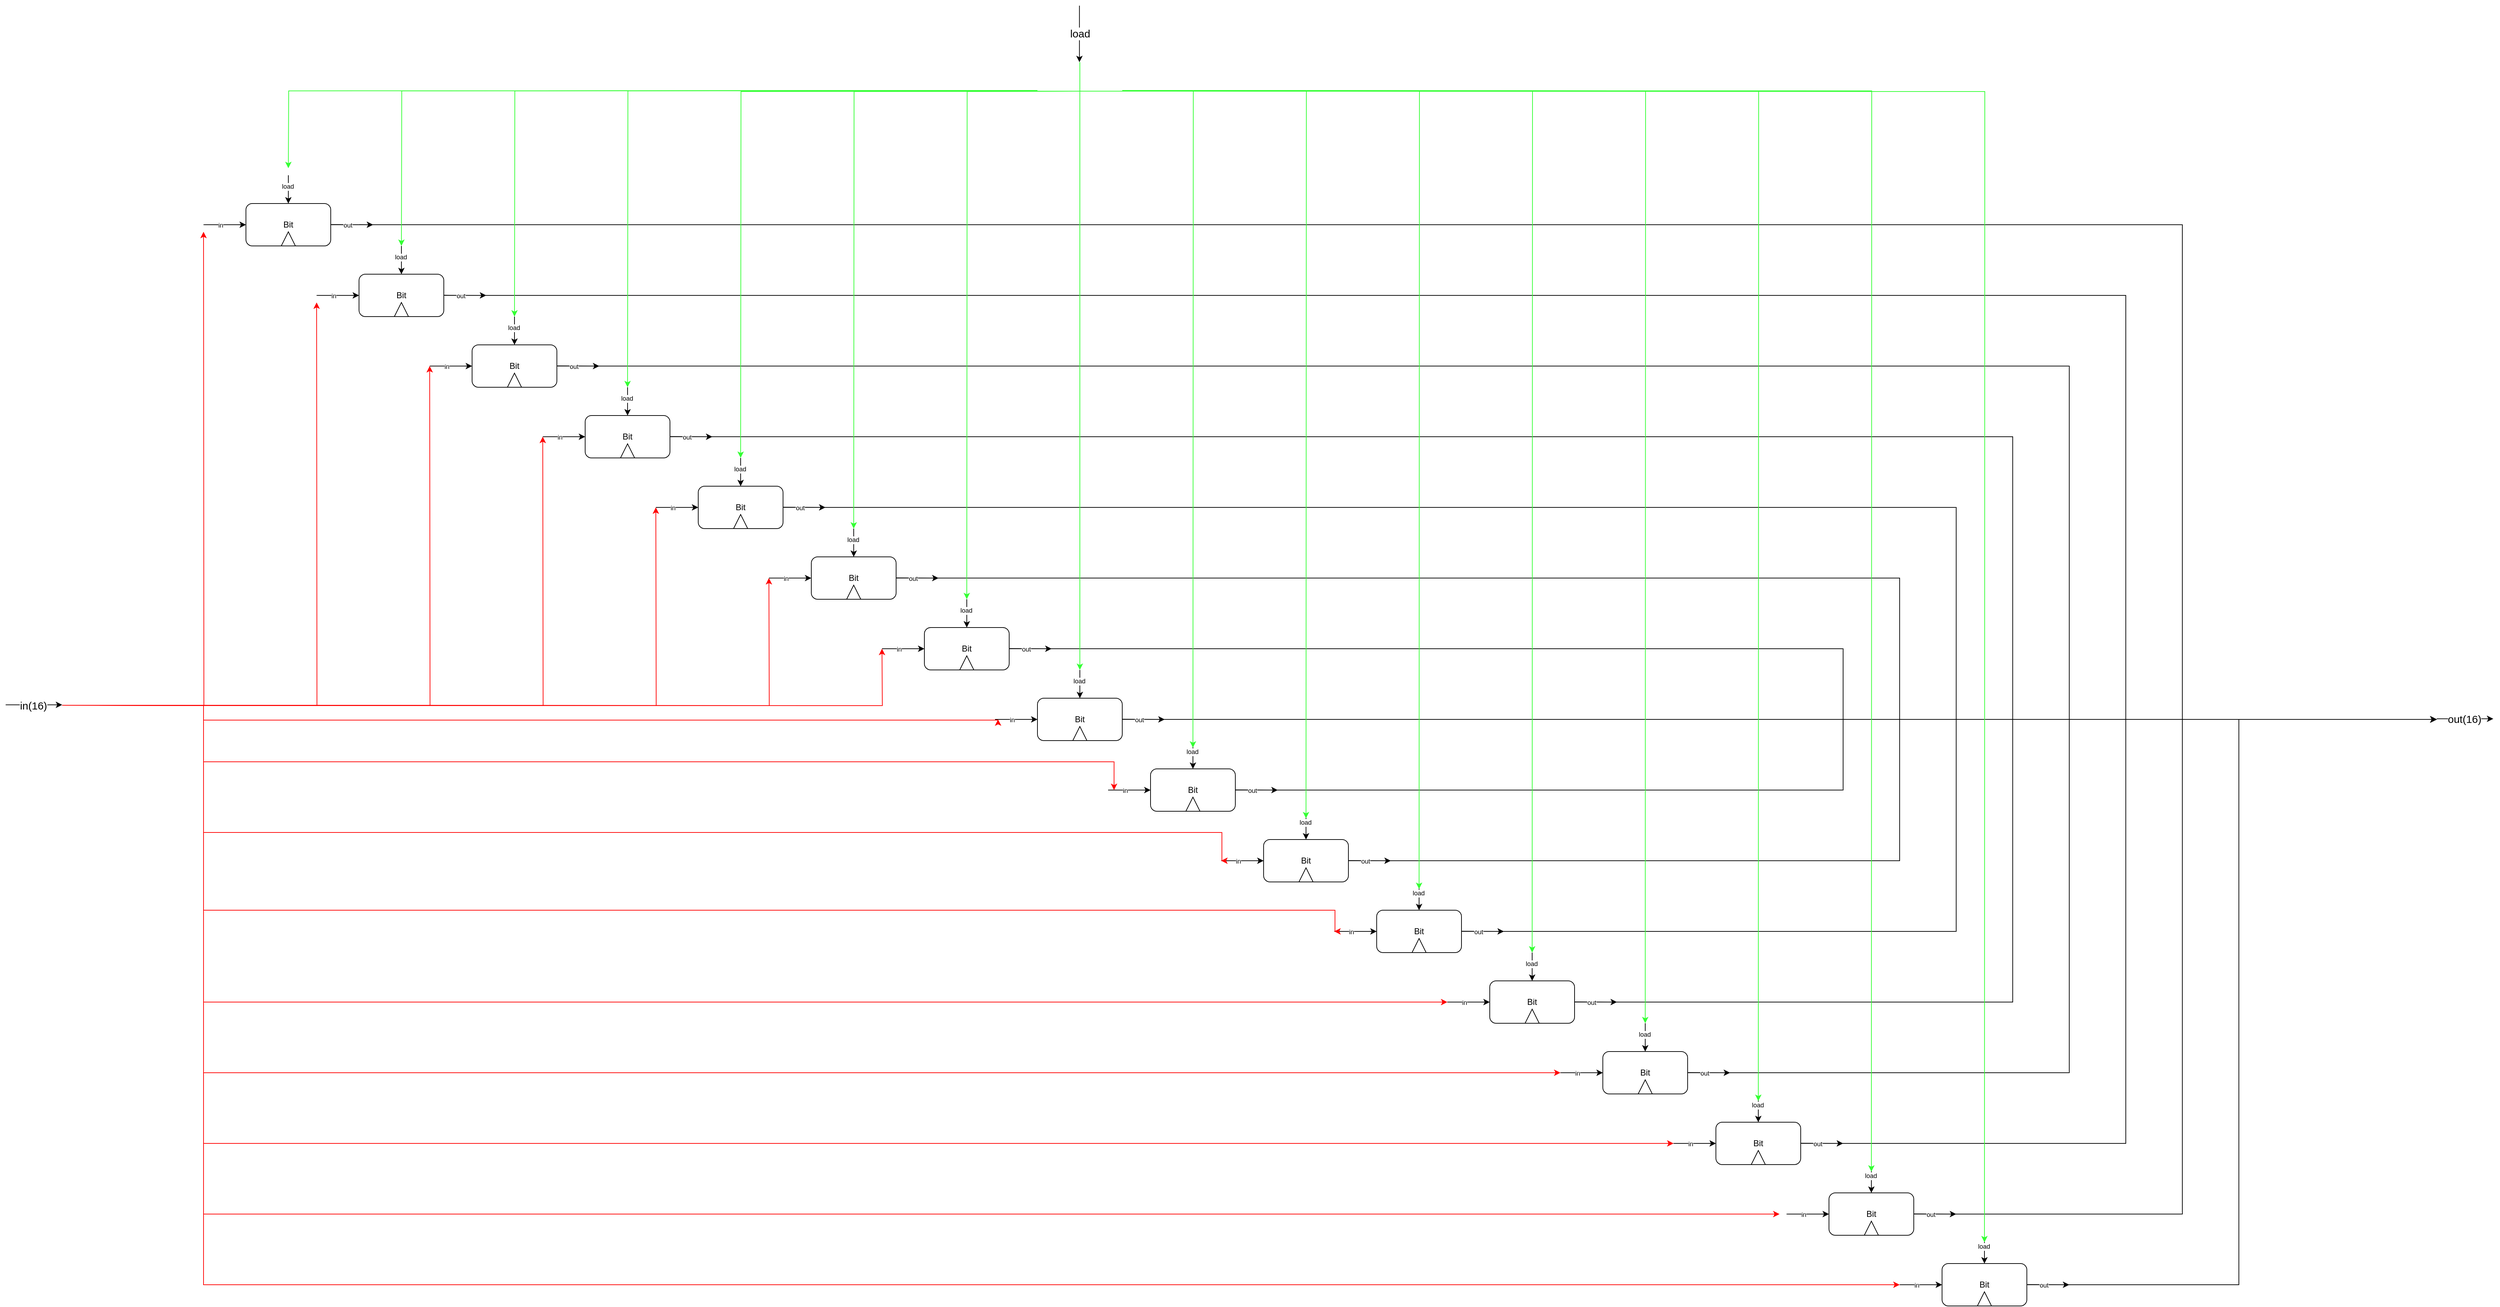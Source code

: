 <mxfile version="26.0.9">
  <diagram name="Page-1" id="D5jY0ucAh5KUItsqW_TA">
    <mxGraphModel dx="4965" dy="3590" grid="1" gridSize="10" guides="1" tooltips="1" connect="1" arrows="1" fold="1" page="1" pageScale="1" pageWidth="1200" pageHeight="1920" math="0" shadow="0">
      <root>
        <mxCell id="0" />
        <mxCell id="1" parent="0" />
        <mxCell id="s5sCX5NFxafLSbKD_-51-13" value="" style="group" parent="1" vertex="1" connectable="0">
          <mxGeometry x="320" y="440" width="240" height="100" as="geometry" />
        </mxCell>
        <mxCell id="95CmSrwEK4jBnhM7cNss-198" style="edgeStyle=orthogonalEdgeStyle;rounded=0;orthogonalLoop=1;jettySize=auto;html=1;" edge="1" parent="s5sCX5NFxafLSbKD_-51-13" source="s5sCX5NFxafLSbKD_-51-4">
          <mxGeometry relative="1" as="geometry">
            <mxPoint x="3160" y="770" as="targetPoint" />
            <Array as="points">
              <mxPoint x="2800" y="70" />
              <mxPoint x="2800" y="770" />
              <mxPoint x="3160" y="770" />
            </Array>
          </mxGeometry>
        </mxCell>
        <mxCell id="s5sCX5NFxafLSbKD_-51-4" value="Bit" style="rounded=1;whiteSpace=wrap;html=1;" parent="s5sCX5NFxafLSbKD_-51-13" vertex="1">
          <mxGeometry x="60" y="40" width="120" height="60" as="geometry" />
        </mxCell>
        <mxCell id="s5sCX5NFxafLSbKD_-51-5" value="" style="endArrow=classic;html=1;rounded=0;entryX=0;entryY=0.5;entryDx=0;entryDy=0;" parent="s5sCX5NFxafLSbKD_-51-13" target="s5sCX5NFxafLSbKD_-51-4" edge="1">
          <mxGeometry width="50" height="50" relative="1" as="geometry">
            <mxPoint y="70" as="sourcePoint" />
            <mxPoint x="20" y="60" as="targetPoint" />
          </mxGeometry>
        </mxCell>
        <mxCell id="s5sCX5NFxafLSbKD_-51-6" value="in" style="edgeLabel;html=1;align=center;verticalAlign=middle;resizable=0;points=[];fontSize=9;" parent="s5sCX5NFxafLSbKD_-51-5" vertex="1" connectable="0">
          <mxGeometry x="-0.197" y="-1" relative="1" as="geometry">
            <mxPoint as="offset" />
          </mxGeometry>
        </mxCell>
        <mxCell id="s5sCX5NFxafLSbKD_-51-7" value="" style="endArrow=classic;html=1;rounded=0;" parent="s5sCX5NFxafLSbKD_-51-13" edge="1">
          <mxGeometry width="50" height="50" relative="1" as="geometry">
            <mxPoint x="180" y="69.8" as="sourcePoint" />
            <mxPoint x="240" y="70" as="targetPoint" />
          </mxGeometry>
        </mxCell>
        <mxCell id="s5sCX5NFxafLSbKD_-51-8" value="out" style="edgeLabel;html=1;align=center;verticalAlign=middle;resizable=0;points=[];fontSize=9;" parent="s5sCX5NFxafLSbKD_-51-7" vertex="1" connectable="0">
          <mxGeometry x="-0.197" y="-1" relative="1" as="geometry">
            <mxPoint as="offset" />
          </mxGeometry>
        </mxCell>
        <mxCell id="s5sCX5NFxafLSbKD_-51-9" value="" style="triangle;whiteSpace=wrap;html=1;direction=north;" parent="s5sCX5NFxafLSbKD_-51-13" vertex="1">
          <mxGeometry x="110" y="80" width="20" height="20" as="geometry" />
        </mxCell>
        <mxCell id="s5sCX5NFxafLSbKD_-51-10" value="" style="endArrow=classic;html=1;rounded=0;entryX=0;entryY=0.5;entryDx=0;entryDy=0;" parent="s5sCX5NFxafLSbKD_-51-13" edge="1">
          <mxGeometry width="50" height="50" relative="1" as="geometry">
            <mxPoint x="120" as="sourcePoint" />
            <mxPoint x="120" y="40" as="targetPoint" />
          </mxGeometry>
        </mxCell>
        <mxCell id="s5sCX5NFxafLSbKD_-51-11" value="load" style="edgeLabel;html=1;align=center;verticalAlign=middle;resizable=0;points=[];fontSize=9;" parent="s5sCX5NFxafLSbKD_-51-10" vertex="1" connectable="0">
          <mxGeometry x="-0.197" y="-1" relative="1" as="geometry">
            <mxPoint as="offset" />
          </mxGeometry>
        </mxCell>
        <mxCell id="95CmSrwEK4jBnhM7cNss-1" value="" style="endArrow=classic;html=1;rounded=0;" edge="1" parent="1">
          <mxGeometry width="50" height="50" relative="1" as="geometry">
            <mxPoint x="40" y="1189.41" as="sourcePoint" />
            <mxPoint x="120" y="1189.41" as="targetPoint" />
          </mxGeometry>
        </mxCell>
        <mxCell id="95CmSrwEK4jBnhM7cNss-2" value="in(16)" style="edgeLabel;html=1;align=center;verticalAlign=middle;resizable=0;points=[];fontSize=15;" vertex="1" connectable="0" parent="95CmSrwEK4jBnhM7cNss-1">
          <mxGeometry x="-0.036" relative="1" as="geometry">
            <mxPoint as="offset" />
          </mxGeometry>
        </mxCell>
        <mxCell id="95CmSrwEK4jBnhM7cNss-3" value="" style="endArrow=classic;html=1;rounded=0;" edge="1" parent="1">
          <mxGeometry width="50" height="50" relative="1" as="geometry">
            <mxPoint x="3480" y="1209.17" as="sourcePoint" />
            <mxPoint x="3560" y="1209.17" as="targetPoint" />
          </mxGeometry>
        </mxCell>
        <mxCell id="95CmSrwEK4jBnhM7cNss-4" value="out(16)" style="edgeLabel;html=1;align=center;verticalAlign=middle;resizable=0;points=[];fontSize=15;" vertex="1" connectable="0" parent="95CmSrwEK4jBnhM7cNss-3">
          <mxGeometry x="-0.036" relative="1" as="geometry">
            <mxPoint as="offset" />
          </mxGeometry>
        </mxCell>
        <mxCell id="95CmSrwEK4jBnhM7cNss-5" value="" style="group" vertex="1" connectable="0" parent="1">
          <mxGeometry x="480" y="540" width="240" height="100" as="geometry" />
        </mxCell>
        <mxCell id="95CmSrwEK4jBnhM7cNss-197" style="edgeStyle=orthogonalEdgeStyle;rounded=0;orthogonalLoop=1;jettySize=auto;html=1;" edge="1" parent="95CmSrwEK4jBnhM7cNss-5" source="95CmSrwEK4jBnhM7cNss-6">
          <mxGeometry relative="1" as="geometry">
            <mxPoint x="3000" y="670" as="targetPoint" />
            <Array as="points">
              <mxPoint x="2560" y="70" />
              <mxPoint x="2560" y="670" />
              <mxPoint x="3000" y="670" />
            </Array>
          </mxGeometry>
        </mxCell>
        <mxCell id="95CmSrwEK4jBnhM7cNss-6" value="Bit" style="rounded=1;whiteSpace=wrap;html=1;" vertex="1" parent="95CmSrwEK4jBnhM7cNss-5">
          <mxGeometry x="60" y="40" width="120" height="60" as="geometry" />
        </mxCell>
        <mxCell id="95CmSrwEK4jBnhM7cNss-7" value="" style="endArrow=classic;html=1;rounded=0;entryX=0;entryY=0.5;entryDx=0;entryDy=0;" edge="1" parent="95CmSrwEK4jBnhM7cNss-5" target="95CmSrwEK4jBnhM7cNss-6">
          <mxGeometry width="50" height="50" relative="1" as="geometry">
            <mxPoint y="70" as="sourcePoint" />
            <mxPoint x="20" y="60" as="targetPoint" />
          </mxGeometry>
        </mxCell>
        <mxCell id="95CmSrwEK4jBnhM7cNss-8" value="in" style="edgeLabel;html=1;align=center;verticalAlign=middle;resizable=0;points=[];fontSize=9;" vertex="1" connectable="0" parent="95CmSrwEK4jBnhM7cNss-7">
          <mxGeometry x="-0.197" y="-1" relative="1" as="geometry">
            <mxPoint as="offset" />
          </mxGeometry>
        </mxCell>
        <mxCell id="95CmSrwEK4jBnhM7cNss-9" value="" style="endArrow=classic;html=1;rounded=0;" edge="1" parent="95CmSrwEK4jBnhM7cNss-5">
          <mxGeometry width="50" height="50" relative="1" as="geometry">
            <mxPoint x="180" y="69.8" as="sourcePoint" />
            <mxPoint x="240" y="70" as="targetPoint" />
          </mxGeometry>
        </mxCell>
        <mxCell id="95CmSrwEK4jBnhM7cNss-10" value="out" style="edgeLabel;html=1;align=center;verticalAlign=middle;resizable=0;points=[];fontSize=9;" vertex="1" connectable="0" parent="95CmSrwEK4jBnhM7cNss-9">
          <mxGeometry x="-0.197" y="-1" relative="1" as="geometry">
            <mxPoint as="offset" />
          </mxGeometry>
        </mxCell>
        <mxCell id="95CmSrwEK4jBnhM7cNss-11" value="" style="triangle;whiteSpace=wrap;html=1;direction=north;" vertex="1" parent="95CmSrwEK4jBnhM7cNss-5">
          <mxGeometry x="110" y="80" width="20" height="20" as="geometry" />
        </mxCell>
        <mxCell id="95CmSrwEK4jBnhM7cNss-12" value="" style="endArrow=classic;html=1;rounded=0;entryX=0;entryY=0.5;entryDx=0;entryDy=0;" edge="1" parent="95CmSrwEK4jBnhM7cNss-5">
          <mxGeometry width="50" height="50" relative="1" as="geometry">
            <mxPoint x="120" as="sourcePoint" />
            <mxPoint x="120" y="40" as="targetPoint" />
          </mxGeometry>
        </mxCell>
        <mxCell id="95CmSrwEK4jBnhM7cNss-13" value="load" style="edgeLabel;html=1;align=center;verticalAlign=middle;resizable=0;points=[];fontSize=9;" vertex="1" connectable="0" parent="95CmSrwEK4jBnhM7cNss-12">
          <mxGeometry x="-0.197" y="-1" relative="1" as="geometry">
            <mxPoint as="offset" />
          </mxGeometry>
        </mxCell>
        <mxCell id="95CmSrwEK4jBnhM7cNss-14" value="" style="group" vertex="1" connectable="0" parent="1">
          <mxGeometry x="640" y="640" width="240" height="100" as="geometry" />
        </mxCell>
        <mxCell id="95CmSrwEK4jBnhM7cNss-196" style="edgeStyle=orthogonalEdgeStyle;rounded=0;orthogonalLoop=1;jettySize=auto;html=1;" edge="1" parent="95CmSrwEK4jBnhM7cNss-14" source="95CmSrwEK4jBnhM7cNss-15">
          <mxGeometry relative="1" as="geometry">
            <mxPoint x="2840" y="570" as="targetPoint" />
            <Array as="points">
              <mxPoint x="2320" y="70" />
              <mxPoint x="2320" y="570" />
            </Array>
          </mxGeometry>
        </mxCell>
        <mxCell id="95CmSrwEK4jBnhM7cNss-15" value="Bit" style="rounded=1;whiteSpace=wrap;html=1;" vertex="1" parent="95CmSrwEK4jBnhM7cNss-14">
          <mxGeometry x="60" y="40" width="120" height="60" as="geometry" />
        </mxCell>
        <mxCell id="95CmSrwEK4jBnhM7cNss-16" value="" style="endArrow=classic;html=1;rounded=0;entryX=0;entryY=0.5;entryDx=0;entryDy=0;" edge="1" parent="95CmSrwEK4jBnhM7cNss-14" target="95CmSrwEK4jBnhM7cNss-15">
          <mxGeometry width="50" height="50" relative="1" as="geometry">
            <mxPoint y="70" as="sourcePoint" />
            <mxPoint x="20" y="60" as="targetPoint" />
          </mxGeometry>
        </mxCell>
        <mxCell id="95CmSrwEK4jBnhM7cNss-17" value="in" style="edgeLabel;html=1;align=center;verticalAlign=middle;resizable=0;points=[];fontSize=9;" vertex="1" connectable="0" parent="95CmSrwEK4jBnhM7cNss-16">
          <mxGeometry x="-0.197" y="-1" relative="1" as="geometry">
            <mxPoint as="offset" />
          </mxGeometry>
        </mxCell>
        <mxCell id="95CmSrwEK4jBnhM7cNss-18" value="" style="endArrow=classic;html=1;rounded=0;" edge="1" parent="95CmSrwEK4jBnhM7cNss-14">
          <mxGeometry width="50" height="50" relative="1" as="geometry">
            <mxPoint x="180" y="69.8" as="sourcePoint" />
            <mxPoint x="240" y="70" as="targetPoint" />
          </mxGeometry>
        </mxCell>
        <mxCell id="95CmSrwEK4jBnhM7cNss-19" value="out" style="edgeLabel;html=1;align=center;verticalAlign=middle;resizable=0;points=[];fontSize=9;" vertex="1" connectable="0" parent="95CmSrwEK4jBnhM7cNss-18">
          <mxGeometry x="-0.197" y="-1" relative="1" as="geometry">
            <mxPoint as="offset" />
          </mxGeometry>
        </mxCell>
        <mxCell id="95CmSrwEK4jBnhM7cNss-20" value="" style="triangle;whiteSpace=wrap;html=1;direction=north;" vertex="1" parent="95CmSrwEK4jBnhM7cNss-14">
          <mxGeometry x="110" y="80" width="20" height="20" as="geometry" />
        </mxCell>
        <mxCell id="95CmSrwEK4jBnhM7cNss-21" value="" style="endArrow=classic;html=1;rounded=0;entryX=0;entryY=0.5;entryDx=0;entryDy=0;" edge="1" parent="95CmSrwEK4jBnhM7cNss-14">
          <mxGeometry width="50" height="50" relative="1" as="geometry">
            <mxPoint x="120" as="sourcePoint" />
            <mxPoint x="120" y="40" as="targetPoint" />
          </mxGeometry>
        </mxCell>
        <mxCell id="95CmSrwEK4jBnhM7cNss-22" value="load" style="edgeLabel;html=1;align=center;verticalAlign=middle;resizable=0;points=[];fontSize=9;" vertex="1" connectable="0" parent="95CmSrwEK4jBnhM7cNss-21">
          <mxGeometry x="-0.197" y="-1" relative="1" as="geometry">
            <mxPoint as="offset" />
          </mxGeometry>
        </mxCell>
        <mxCell id="95CmSrwEK4jBnhM7cNss-23" value="" style="group" vertex="1" connectable="0" parent="1">
          <mxGeometry x="800" y="740" width="240" height="100" as="geometry" />
        </mxCell>
        <mxCell id="95CmSrwEK4jBnhM7cNss-192" style="edgeStyle=orthogonalEdgeStyle;rounded=0;orthogonalLoop=1;jettySize=auto;html=1;" edge="1" parent="95CmSrwEK4jBnhM7cNss-23" source="95CmSrwEK4jBnhM7cNss-24">
          <mxGeometry relative="1" as="geometry">
            <mxPoint x="2680" y="470" as="targetPoint" />
            <Array as="points">
              <mxPoint x="2080" y="70" />
              <mxPoint x="2080" y="470" />
            </Array>
          </mxGeometry>
        </mxCell>
        <mxCell id="95CmSrwEK4jBnhM7cNss-24" value="Bit" style="rounded=1;whiteSpace=wrap;html=1;" vertex="1" parent="95CmSrwEK4jBnhM7cNss-23">
          <mxGeometry x="60" y="40" width="120" height="60" as="geometry" />
        </mxCell>
        <mxCell id="95CmSrwEK4jBnhM7cNss-25" value="" style="endArrow=classic;html=1;rounded=0;entryX=0;entryY=0.5;entryDx=0;entryDy=0;" edge="1" parent="95CmSrwEK4jBnhM7cNss-23" target="95CmSrwEK4jBnhM7cNss-24">
          <mxGeometry width="50" height="50" relative="1" as="geometry">
            <mxPoint y="70" as="sourcePoint" />
            <mxPoint x="20" y="60" as="targetPoint" />
          </mxGeometry>
        </mxCell>
        <mxCell id="95CmSrwEK4jBnhM7cNss-26" value="in" style="edgeLabel;html=1;align=center;verticalAlign=middle;resizable=0;points=[];fontSize=9;" vertex="1" connectable="0" parent="95CmSrwEK4jBnhM7cNss-25">
          <mxGeometry x="-0.197" y="-1" relative="1" as="geometry">
            <mxPoint as="offset" />
          </mxGeometry>
        </mxCell>
        <mxCell id="95CmSrwEK4jBnhM7cNss-27" value="" style="endArrow=classic;html=1;rounded=0;" edge="1" parent="95CmSrwEK4jBnhM7cNss-23">
          <mxGeometry width="50" height="50" relative="1" as="geometry">
            <mxPoint x="180" y="69.8" as="sourcePoint" />
            <mxPoint x="240" y="70" as="targetPoint" />
          </mxGeometry>
        </mxCell>
        <mxCell id="95CmSrwEK4jBnhM7cNss-28" value="out" style="edgeLabel;html=1;align=center;verticalAlign=middle;resizable=0;points=[];fontSize=9;" vertex="1" connectable="0" parent="95CmSrwEK4jBnhM7cNss-27">
          <mxGeometry x="-0.197" y="-1" relative="1" as="geometry">
            <mxPoint as="offset" />
          </mxGeometry>
        </mxCell>
        <mxCell id="95CmSrwEK4jBnhM7cNss-29" value="" style="triangle;whiteSpace=wrap;html=1;direction=north;" vertex="1" parent="95CmSrwEK4jBnhM7cNss-23">
          <mxGeometry x="110" y="80" width="20" height="20" as="geometry" />
        </mxCell>
        <mxCell id="95CmSrwEK4jBnhM7cNss-30" value="" style="endArrow=classic;html=1;rounded=0;entryX=0;entryY=0.5;entryDx=0;entryDy=0;" edge="1" parent="95CmSrwEK4jBnhM7cNss-23">
          <mxGeometry width="50" height="50" relative="1" as="geometry">
            <mxPoint x="120" as="sourcePoint" />
            <mxPoint x="120" y="40" as="targetPoint" />
          </mxGeometry>
        </mxCell>
        <mxCell id="95CmSrwEK4jBnhM7cNss-31" value="load" style="edgeLabel;html=1;align=center;verticalAlign=middle;resizable=0;points=[];fontSize=9;" vertex="1" connectable="0" parent="95CmSrwEK4jBnhM7cNss-30">
          <mxGeometry x="-0.197" y="-1" relative="1" as="geometry">
            <mxPoint as="offset" />
          </mxGeometry>
        </mxCell>
        <mxCell id="95CmSrwEK4jBnhM7cNss-32" value="" style="group" vertex="1" connectable="0" parent="1">
          <mxGeometry x="960" y="840" width="240" height="100" as="geometry" />
        </mxCell>
        <mxCell id="95CmSrwEK4jBnhM7cNss-191" style="edgeStyle=orthogonalEdgeStyle;rounded=0;orthogonalLoop=1;jettySize=auto;html=1;" edge="1" parent="95CmSrwEK4jBnhM7cNss-32" source="95CmSrwEK4jBnhM7cNss-33">
          <mxGeometry relative="1" as="geometry">
            <mxPoint x="2520" y="370" as="targetPoint" />
            <Array as="points">
              <mxPoint x="1840" y="70" />
              <mxPoint x="1840" y="370" />
            </Array>
          </mxGeometry>
        </mxCell>
        <mxCell id="95CmSrwEK4jBnhM7cNss-33" value="Bit" style="rounded=1;whiteSpace=wrap;html=1;" vertex="1" parent="95CmSrwEK4jBnhM7cNss-32">
          <mxGeometry x="60" y="40" width="120" height="60" as="geometry" />
        </mxCell>
        <mxCell id="95CmSrwEK4jBnhM7cNss-34" value="" style="endArrow=classic;html=1;rounded=0;entryX=0;entryY=0.5;entryDx=0;entryDy=0;" edge="1" parent="95CmSrwEK4jBnhM7cNss-32" target="95CmSrwEK4jBnhM7cNss-33">
          <mxGeometry width="50" height="50" relative="1" as="geometry">
            <mxPoint y="70" as="sourcePoint" />
            <mxPoint x="20" y="60" as="targetPoint" />
          </mxGeometry>
        </mxCell>
        <mxCell id="95CmSrwEK4jBnhM7cNss-35" value="in" style="edgeLabel;html=1;align=center;verticalAlign=middle;resizable=0;points=[];fontSize=9;" vertex="1" connectable="0" parent="95CmSrwEK4jBnhM7cNss-34">
          <mxGeometry x="-0.197" y="-1" relative="1" as="geometry">
            <mxPoint as="offset" />
          </mxGeometry>
        </mxCell>
        <mxCell id="95CmSrwEK4jBnhM7cNss-36" value="" style="endArrow=classic;html=1;rounded=0;" edge="1" parent="95CmSrwEK4jBnhM7cNss-32">
          <mxGeometry width="50" height="50" relative="1" as="geometry">
            <mxPoint x="180" y="69.8" as="sourcePoint" />
            <mxPoint x="240" y="70" as="targetPoint" />
          </mxGeometry>
        </mxCell>
        <mxCell id="95CmSrwEK4jBnhM7cNss-37" value="out" style="edgeLabel;html=1;align=center;verticalAlign=middle;resizable=0;points=[];fontSize=9;" vertex="1" connectable="0" parent="95CmSrwEK4jBnhM7cNss-36">
          <mxGeometry x="-0.197" y="-1" relative="1" as="geometry">
            <mxPoint as="offset" />
          </mxGeometry>
        </mxCell>
        <mxCell id="95CmSrwEK4jBnhM7cNss-38" value="" style="triangle;whiteSpace=wrap;html=1;direction=north;" vertex="1" parent="95CmSrwEK4jBnhM7cNss-32">
          <mxGeometry x="110" y="80" width="20" height="20" as="geometry" />
        </mxCell>
        <mxCell id="95CmSrwEK4jBnhM7cNss-39" value="" style="endArrow=classic;html=1;rounded=0;entryX=0;entryY=0.5;entryDx=0;entryDy=0;" edge="1" parent="95CmSrwEK4jBnhM7cNss-32">
          <mxGeometry width="50" height="50" relative="1" as="geometry">
            <mxPoint x="120" as="sourcePoint" />
            <mxPoint x="120" y="40" as="targetPoint" />
          </mxGeometry>
        </mxCell>
        <mxCell id="95CmSrwEK4jBnhM7cNss-40" value="load" style="edgeLabel;html=1;align=center;verticalAlign=middle;resizable=0;points=[];fontSize=9;" vertex="1" connectable="0" parent="95CmSrwEK4jBnhM7cNss-39">
          <mxGeometry x="-0.197" y="-1" relative="1" as="geometry">
            <mxPoint as="offset" />
          </mxGeometry>
        </mxCell>
        <mxCell id="95CmSrwEK4jBnhM7cNss-41" value="" style="group" vertex="1" connectable="0" parent="1">
          <mxGeometry x="1120" y="940" width="240" height="100" as="geometry" />
        </mxCell>
        <mxCell id="95CmSrwEK4jBnhM7cNss-190" style="edgeStyle=orthogonalEdgeStyle;rounded=0;orthogonalLoop=1;jettySize=auto;html=1;" edge="1" parent="95CmSrwEK4jBnhM7cNss-41" source="95CmSrwEK4jBnhM7cNss-42">
          <mxGeometry relative="1" as="geometry">
            <mxPoint x="2360" y="270" as="targetPoint" />
            <Array as="points">
              <mxPoint x="1600" y="70" />
              <mxPoint x="1600" y="270" />
            </Array>
          </mxGeometry>
        </mxCell>
        <mxCell id="95CmSrwEK4jBnhM7cNss-42" value="Bit" style="rounded=1;whiteSpace=wrap;html=1;" vertex="1" parent="95CmSrwEK4jBnhM7cNss-41">
          <mxGeometry x="60" y="40" width="120" height="60" as="geometry" />
        </mxCell>
        <mxCell id="95CmSrwEK4jBnhM7cNss-43" value="" style="endArrow=classic;html=1;rounded=0;entryX=0;entryY=0.5;entryDx=0;entryDy=0;" edge="1" parent="95CmSrwEK4jBnhM7cNss-41" target="95CmSrwEK4jBnhM7cNss-42">
          <mxGeometry width="50" height="50" relative="1" as="geometry">
            <mxPoint y="70" as="sourcePoint" />
            <mxPoint x="20" y="60" as="targetPoint" />
          </mxGeometry>
        </mxCell>
        <mxCell id="95CmSrwEK4jBnhM7cNss-44" value="in" style="edgeLabel;html=1;align=center;verticalAlign=middle;resizable=0;points=[];fontSize=9;" vertex="1" connectable="0" parent="95CmSrwEK4jBnhM7cNss-43">
          <mxGeometry x="-0.197" y="-1" relative="1" as="geometry">
            <mxPoint as="offset" />
          </mxGeometry>
        </mxCell>
        <mxCell id="95CmSrwEK4jBnhM7cNss-45" value="" style="endArrow=classic;html=1;rounded=0;" edge="1" parent="95CmSrwEK4jBnhM7cNss-41">
          <mxGeometry width="50" height="50" relative="1" as="geometry">
            <mxPoint x="180" y="69.8" as="sourcePoint" />
            <mxPoint x="240" y="70" as="targetPoint" />
          </mxGeometry>
        </mxCell>
        <mxCell id="95CmSrwEK4jBnhM7cNss-46" value="out" style="edgeLabel;html=1;align=center;verticalAlign=middle;resizable=0;points=[];fontSize=9;" vertex="1" connectable="0" parent="95CmSrwEK4jBnhM7cNss-45">
          <mxGeometry x="-0.197" y="-1" relative="1" as="geometry">
            <mxPoint as="offset" />
          </mxGeometry>
        </mxCell>
        <mxCell id="95CmSrwEK4jBnhM7cNss-47" value="" style="triangle;whiteSpace=wrap;html=1;direction=north;" vertex="1" parent="95CmSrwEK4jBnhM7cNss-41">
          <mxGeometry x="110" y="80" width="20" height="20" as="geometry" />
        </mxCell>
        <mxCell id="95CmSrwEK4jBnhM7cNss-48" value="" style="endArrow=classic;html=1;rounded=0;entryX=0;entryY=0.5;entryDx=0;entryDy=0;" edge="1" parent="95CmSrwEK4jBnhM7cNss-41">
          <mxGeometry width="50" height="50" relative="1" as="geometry">
            <mxPoint x="120" as="sourcePoint" />
            <mxPoint x="120" y="40" as="targetPoint" />
          </mxGeometry>
        </mxCell>
        <mxCell id="95CmSrwEK4jBnhM7cNss-49" value="load" style="edgeLabel;html=1;align=center;verticalAlign=middle;resizable=0;points=[];fontSize=9;" vertex="1" connectable="0" parent="95CmSrwEK4jBnhM7cNss-48">
          <mxGeometry x="-0.197" y="-1" relative="1" as="geometry">
            <mxPoint as="offset" />
          </mxGeometry>
        </mxCell>
        <mxCell id="95CmSrwEK4jBnhM7cNss-50" value="" style="group" vertex="1" connectable="0" parent="1">
          <mxGeometry x="1280" y="1040" width="240" height="100" as="geometry" />
        </mxCell>
        <mxCell id="95CmSrwEK4jBnhM7cNss-189" style="edgeStyle=orthogonalEdgeStyle;rounded=0;orthogonalLoop=1;jettySize=auto;html=1;" edge="1" parent="95CmSrwEK4jBnhM7cNss-50" source="95CmSrwEK4jBnhM7cNss-51">
          <mxGeometry relative="1" as="geometry">
            <mxPoint x="2200" y="170" as="targetPoint" />
            <Array as="points">
              <mxPoint x="1360" y="70" />
              <mxPoint x="1360" y="170" />
            </Array>
          </mxGeometry>
        </mxCell>
        <mxCell id="95CmSrwEK4jBnhM7cNss-51" value="Bit" style="rounded=1;whiteSpace=wrap;html=1;" vertex="1" parent="95CmSrwEK4jBnhM7cNss-50">
          <mxGeometry x="60" y="40" width="120" height="60" as="geometry" />
        </mxCell>
        <mxCell id="95CmSrwEK4jBnhM7cNss-52" value="" style="endArrow=classic;html=1;rounded=0;entryX=0;entryY=0.5;entryDx=0;entryDy=0;" edge="1" parent="95CmSrwEK4jBnhM7cNss-50" target="95CmSrwEK4jBnhM7cNss-51">
          <mxGeometry width="50" height="50" relative="1" as="geometry">
            <mxPoint y="70" as="sourcePoint" />
            <mxPoint x="20" y="60" as="targetPoint" />
          </mxGeometry>
        </mxCell>
        <mxCell id="95CmSrwEK4jBnhM7cNss-53" value="in" style="edgeLabel;html=1;align=center;verticalAlign=middle;resizable=0;points=[];fontSize=9;" vertex="1" connectable="0" parent="95CmSrwEK4jBnhM7cNss-52">
          <mxGeometry x="-0.197" y="-1" relative="1" as="geometry">
            <mxPoint as="offset" />
          </mxGeometry>
        </mxCell>
        <mxCell id="95CmSrwEK4jBnhM7cNss-54" value="" style="endArrow=classic;html=1;rounded=0;" edge="1" parent="95CmSrwEK4jBnhM7cNss-50">
          <mxGeometry width="50" height="50" relative="1" as="geometry">
            <mxPoint x="180" y="69.8" as="sourcePoint" />
            <mxPoint x="240" y="70" as="targetPoint" />
          </mxGeometry>
        </mxCell>
        <mxCell id="95CmSrwEK4jBnhM7cNss-55" value="out" style="edgeLabel;html=1;align=center;verticalAlign=middle;resizable=0;points=[];fontSize=9;" vertex="1" connectable="0" parent="95CmSrwEK4jBnhM7cNss-54">
          <mxGeometry x="-0.197" y="-1" relative="1" as="geometry">
            <mxPoint as="offset" />
          </mxGeometry>
        </mxCell>
        <mxCell id="95CmSrwEK4jBnhM7cNss-56" value="" style="triangle;whiteSpace=wrap;html=1;direction=north;" vertex="1" parent="95CmSrwEK4jBnhM7cNss-50">
          <mxGeometry x="110" y="80" width="20" height="20" as="geometry" />
        </mxCell>
        <mxCell id="95CmSrwEK4jBnhM7cNss-57" value="" style="endArrow=classic;html=1;rounded=0;entryX=0;entryY=0.5;entryDx=0;entryDy=0;" edge="1" parent="95CmSrwEK4jBnhM7cNss-50">
          <mxGeometry width="50" height="50" relative="1" as="geometry">
            <mxPoint x="120" as="sourcePoint" />
            <mxPoint x="120" y="40" as="targetPoint" />
          </mxGeometry>
        </mxCell>
        <mxCell id="95CmSrwEK4jBnhM7cNss-58" value="load" style="edgeLabel;html=1;align=center;verticalAlign=middle;resizable=0;points=[];fontSize=9;" vertex="1" connectable="0" parent="95CmSrwEK4jBnhM7cNss-57">
          <mxGeometry x="-0.197" y="-1" relative="1" as="geometry">
            <mxPoint as="offset" />
          </mxGeometry>
        </mxCell>
        <mxCell id="95CmSrwEK4jBnhM7cNss-59" value="" style="group" vertex="1" connectable="0" parent="1">
          <mxGeometry x="1440" y="1140" width="240" height="100" as="geometry" />
        </mxCell>
        <mxCell id="95CmSrwEK4jBnhM7cNss-188" style="edgeStyle=orthogonalEdgeStyle;rounded=0;orthogonalLoop=1;jettySize=auto;html=1;" edge="1" parent="95CmSrwEK4jBnhM7cNss-59" source="95CmSrwEK4jBnhM7cNss-60">
          <mxGeometry relative="1" as="geometry">
            <mxPoint x="2040" y="70" as="targetPoint" />
          </mxGeometry>
        </mxCell>
        <mxCell id="95CmSrwEK4jBnhM7cNss-60" value="Bit" style="rounded=1;whiteSpace=wrap;html=1;" vertex="1" parent="95CmSrwEK4jBnhM7cNss-59">
          <mxGeometry x="60" y="40" width="120" height="60" as="geometry" />
        </mxCell>
        <mxCell id="95CmSrwEK4jBnhM7cNss-61" value="" style="endArrow=classic;html=1;rounded=0;entryX=0;entryY=0.5;entryDx=0;entryDy=0;" edge="1" parent="95CmSrwEK4jBnhM7cNss-59" target="95CmSrwEK4jBnhM7cNss-60">
          <mxGeometry width="50" height="50" relative="1" as="geometry">
            <mxPoint y="70" as="sourcePoint" />
            <mxPoint x="20" y="60" as="targetPoint" />
          </mxGeometry>
        </mxCell>
        <mxCell id="95CmSrwEK4jBnhM7cNss-62" value="in" style="edgeLabel;html=1;align=center;verticalAlign=middle;resizable=0;points=[];fontSize=9;" vertex="1" connectable="0" parent="95CmSrwEK4jBnhM7cNss-61">
          <mxGeometry x="-0.197" y="-1" relative="1" as="geometry">
            <mxPoint as="offset" />
          </mxGeometry>
        </mxCell>
        <mxCell id="95CmSrwEK4jBnhM7cNss-63" value="" style="endArrow=classic;html=1;rounded=0;" edge="1" parent="95CmSrwEK4jBnhM7cNss-59">
          <mxGeometry width="50" height="50" relative="1" as="geometry">
            <mxPoint x="180" y="69.8" as="sourcePoint" />
            <mxPoint x="240" y="70" as="targetPoint" />
          </mxGeometry>
        </mxCell>
        <mxCell id="95CmSrwEK4jBnhM7cNss-64" value="out" style="edgeLabel;html=1;align=center;verticalAlign=middle;resizable=0;points=[];fontSize=9;" vertex="1" connectable="0" parent="95CmSrwEK4jBnhM7cNss-63">
          <mxGeometry x="-0.197" y="-1" relative="1" as="geometry">
            <mxPoint as="offset" />
          </mxGeometry>
        </mxCell>
        <mxCell id="95CmSrwEK4jBnhM7cNss-65" value="" style="triangle;whiteSpace=wrap;html=1;direction=north;" vertex="1" parent="95CmSrwEK4jBnhM7cNss-59">
          <mxGeometry x="110" y="80" width="20" height="20" as="geometry" />
        </mxCell>
        <mxCell id="95CmSrwEK4jBnhM7cNss-66" value="" style="endArrow=classic;html=1;rounded=0;entryX=0;entryY=0.5;entryDx=0;entryDy=0;" edge="1" parent="95CmSrwEK4jBnhM7cNss-59">
          <mxGeometry width="50" height="50" relative="1" as="geometry">
            <mxPoint x="120" as="sourcePoint" />
            <mxPoint x="120" y="40" as="targetPoint" />
          </mxGeometry>
        </mxCell>
        <mxCell id="95CmSrwEK4jBnhM7cNss-67" value="load" style="edgeLabel;html=1;align=center;verticalAlign=middle;resizable=0;points=[];fontSize=9;" vertex="1" connectable="0" parent="95CmSrwEK4jBnhM7cNss-66">
          <mxGeometry x="-0.197" y="-1" relative="1" as="geometry">
            <mxPoint as="offset" />
          </mxGeometry>
        </mxCell>
        <mxCell id="95CmSrwEK4jBnhM7cNss-68" value="" style="endArrow=classic;html=1;rounded=0;" edge="1" parent="1">
          <mxGeometry width="50" height="50" relative="1" as="geometry">
            <mxPoint x="1559.41" y="200" as="sourcePoint" />
            <mxPoint x="1559.41" y="280" as="targetPoint" />
          </mxGeometry>
        </mxCell>
        <mxCell id="95CmSrwEK4jBnhM7cNss-69" value="load" style="edgeLabel;html=1;align=center;verticalAlign=middle;resizable=0;points=[];fontSize=15;" vertex="1" connectable="0" parent="95CmSrwEK4jBnhM7cNss-68">
          <mxGeometry x="-0.036" relative="1" as="geometry">
            <mxPoint as="offset" />
          </mxGeometry>
        </mxCell>
        <mxCell id="95CmSrwEK4jBnhM7cNss-71" style="edgeStyle=orthogonalEdgeStyle;rounded=0;orthogonalLoop=1;jettySize=auto;html=1;fillColor=#60a917;strokeColor=#33FF33;" edge="1" parent="1">
          <mxGeometry relative="1" as="geometry">
            <mxPoint x="440" y="430" as="targetPoint" />
            <mxPoint x="1500" y="320.143" as="sourcePoint" />
          </mxGeometry>
        </mxCell>
        <mxCell id="95CmSrwEK4jBnhM7cNss-72" style="edgeStyle=orthogonalEdgeStyle;rounded=0;orthogonalLoop=1;jettySize=auto;html=1;fillColor=#60a917;strokeColor=#33FF33;" edge="1" parent="1">
          <mxGeometry relative="1" as="geometry">
            <mxPoint x="600" y="540.0" as="targetPoint" />
            <mxPoint x="1500" y="320.143" as="sourcePoint" />
          </mxGeometry>
        </mxCell>
        <mxCell id="95CmSrwEK4jBnhM7cNss-73" style="edgeStyle=orthogonalEdgeStyle;rounded=0;orthogonalLoop=1;jettySize=auto;html=1;fillColor=#60a917;strokeColor=#33FF33;" edge="1" parent="1">
          <mxGeometry relative="1" as="geometry">
            <mxPoint x="760" y="640.0" as="targetPoint" />
            <mxPoint x="1500" y="320.143" as="sourcePoint" />
          </mxGeometry>
        </mxCell>
        <mxCell id="95CmSrwEK4jBnhM7cNss-74" style="edgeStyle=orthogonalEdgeStyle;rounded=0;orthogonalLoop=1;jettySize=auto;html=1;fillColor=#60a917;strokeColor=#33FF33;" edge="1" parent="1">
          <mxGeometry relative="1" as="geometry">
            <mxPoint x="920" y="740.0" as="targetPoint" />
            <mxPoint x="1500" y="320.143" as="sourcePoint" />
          </mxGeometry>
        </mxCell>
        <mxCell id="95CmSrwEK4jBnhM7cNss-75" style="edgeStyle=orthogonalEdgeStyle;rounded=0;orthogonalLoop=1;jettySize=auto;html=1;fillColor=#60a917;strokeColor=#33FF33;" edge="1" parent="1">
          <mxGeometry relative="1" as="geometry">
            <mxPoint x="1080" y="840.0" as="targetPoint" />
            <mxPoint x="1550" y="321" as="sourcePoint" />
          </mxGeometry>
        </mxCell>
        <mxCell id="95CmSrwEK4jBnhM7cNss-76" style="edgeStyle=orthogonalEdgeStyle;rounded=0;orthogonalLoop=1;jettySize=auto;html=1;fillColor=#60a917;strokeColor=#33FF33;" edge="1" parent="1">
          <mxGeometry relative="1" as="geometry">
            <mxPoint x="1240" y="940" as="targetPoint" />
            <mxPoint x="1550" y="321" as="sourcePoint" />
          </mxGeometry>
        </mxCell>
        <mxCell id="95CmSrwEK4jBnhM7cNss-77" style="edgeStyle=orthogonalEdgeStyle;rounded=0;orthogonalLoop=1;jettySize=auto;html=1;fillColor=#60a917;strokeColor=#33FF33;" edge="1" parent="1">
          <mxGeometry relative="1" as="geometry">
            <mxPoint x="1400" y="1040" as="targetPoint" />
            <mxPoint x="1560" y="321" as="sourcePoint" />
          </mxGeometry>
        </mxCell>
        <mxCell id="95CmSrwEK4jBnhM7cNss-78" style="edgeStyle=orthogonalEdgeStyle;rounded=0;orthogonalLoop=1;jettySize=auto;html=1;fillColor=#60a917;strokeColor=#33FF33;" edge="1" parent="1">
          <mxGeometry relative="1" as="geometry">
            <mxPoint x="1560" y="1140" as="targetPoint" />
            <mxPoint x="1560" y="280" as="sourcePoint" />
          </mxGeometry>
        </mxCell>
        <mxCell id="95CmSrwEK4jBnhM7cNss-79" value="" style="group" vertex="1" connectable="0" parent="1">
          <mxGeometry x="1600" y="1240" width="240" height="100" as="geometry" />
        </mxCell>
        <mxCell id="95CmSrwEK4jBnhM7cNss-187" style="edgeStyle=orthogonalEdgeStyle;rounded=0;orthogonalLoop=1;jettySize=auto;html=1;" edge="1" parent="95CmSrwEK4jBnhM7cNss-79" source="95CmSrwEK4jBnhM7cNss-80">
          <mxGeometry relative="1" as="geometry">
            <mxPoint x="1880" y="-30" as="targetPoint" />
            <Array as="points">
              <mxPoint x="1040" y="70" />
              <mxPoint x="1040" y="-30" />
            </Array>
          </mxGeometry>
        </mxCell>
        <mxCell id="95CmSrwEK4jBnhM7cNss-80" value="Bit" style="rounded=1;whiteSpace=wrap;html=1;" vertex="1" parent="95CmSrwEK4jBnhM7cNss-79">
          <mxGeometry x="60" y="40" width="120" height="60" as="geometry" />
        </mxCell>
        <mxCell id="95CmSrwEK4jBnhM7cNss-81" value="" style="endArrow=classic;html=1;rounded=0;entryX=0;entryY=0.5;entryDx=0;entryDy=0;" edge="1" parent="95CmSrwEK4jBnhM7cNss-79" target="95CmSrwEK4jBnhM7cNss-80">
          <mxGeometry width="50" height="50" relative="1" as="geometry">
            <mxPoint y="70" as="sourcePoint" />
            <mxPoint x="20" y="60" as="targetPoint" />
          </mxGeometry>
        </mxCell>
        <mxCell id="95CmSrwEK4jBnhM7cNss-82" value="in" style="edgeLabel;html=1;align=center;verticalAlign=middle;resizable=0;points=[];fontSize=9;" vertex="1" connectable="0" parent="95CmSrwEK4jBnhM7cNss-81">
          <mxGeometry x="-0.197" y="-1" relative="1" as="geometry">
            <mxPoint as="offset" />
          </mxGeometry>
        </mxCell>
        <mxCell id="95CmSrwEK4jBnhM7cNss-83" value="" style="endArrow=classic;html=1;rounded=0;" edge="1" parent="95CmSrwEK4jBnhM7cNss-79">
          <mxGeometry width="50" height="50" relative="1" as="geometry">
            <mxPoint x="180" y="69.8" as="sourcePoint" />
            <mxPoint x="240" y="70" as="targetPoint" />
          </mxGeometry>
        </mxCell>
        <mxCell id="95CmSrwEK4jBnhM7cNss-84" value="out" style="edgeLabel;html=1;align=center;verticalAlign=middle;resizable=0;points=[];fontSize=9;" vertex="1" connectable="0" parent="95CmSrwEK4jBnhM7cNss-83">
          <mxGeometry x="-0.197" y="-1" relative="1" as="geometry">
            <mxPoint as="offset" />
          </mxGeometry>
        </mxCell>
        <mxCell id="95CmSrwEK4jBnhM7cNss-85" value="" style="triangle;whiteSpace=wrap;html=1;direction=north;" vertex="1" parent="95CmSrwEK4jBnhM7cNss-79">
          <mxGeometry x="110" y="80" width="20" height="20" as="geometry" />
        </mxCell>
        <mxCell id="95CmSrwEK4jBnhM7cNss-86" value="" style="endArrow=classic;html=1;rounded=0;entryX=0;entryY=0.5;entryDx=0;entryDy=0;" edge="1" parent="95CmSrwEK4jBnhM7cNss-79">
          <mxGeometry width="50" height="50" relative="1" as="geometry">
            <mxPoint x="120" as="sourcePoint" />
            <mxPoint x="120" y="40" as="targetPoint" />
          </mxGeometry>
        </mxCell>
        <mxCell id="95CmSrwEK4jBnhM7cNss-87" value="load" style="edgeLabel;html=1;align=center;verticalAlign=middle;resizable=0;points=[];fontSize=9;" vertex="1" connectable="0" parent="95CmSrwEK4jBnhM7cNss-86">
          <mxGeometry x="-0.197" y="-1" relative="1" as="geometry">
            <mxPoint as="offset" />
          </mxGeometry>
        </mxCell>
        <mxCell id="95CmSrwEK4jBnhM7cNss-88" value="" style="group" vertex="1" connectable="0" parent="1">
          <mxGeometry x="1760" y="1340" width="240" height="100" as="geometry" />
        </mxCell>
        <mxCell id="95CmSrwEK4jBnhM7cNss-186" style="edgeStyle=orthogonalEdgeStyle;rounded=0;orthogonalLoop=1;jettySize=auto;html=1;" edge="1" parent="95CmSrwEK4jBnhM7cNss-88" source="95CmSrwEK4jBnhM7cNss-89">
          <mxGeometry relative="1" as="geometry">
            <mxPoint x="1720" y="-130" as="targetPoint" />
            <Array as="points">
              <mxPoint x="960" y="70" />
              <mxPoint x="960" y="-130" />
            </Array>
          </mxGeometry>
        </mxCell>
        <mxCell id="95CmSrwEK4jBnhM7cNss-89" value="Bit" style="rounded=1;whiteSpace=wrap;html=1;" vertex="1" parent="95CmSrwEK4jBnhM7cNss-88">
          <mxGeometry x="60" y="40" width="120" height="60" as="geometry" />
        </mxCell>
        <mxCell id="95CmSrwEK4jBnhM7cNss-90" value="" style="endArrow=classic;html=1;rounded=0;entryX=0;entryY=0.5;entryDx=0;entryDy=0;" edge="1" parent="95CmSrwEK4jBnhM7cNss-88" target="95CmSrwEK4jBnhM7cNss-89">
          <mxGeometry width="50" height="50" relative="1" as="geometry">
            <mxPoint y="70" as="sourcePoint" />
            <mxPoint x="20" y="60" as="targetPoint" />
          </mxGeometry>
        </mxCell>
        <mxCell id="95CmSrwEK4jBnhM7cNss-91" value="in" style="edgeLabel;html=1;align=center;verticalAlign=middle;resizable=0;points=[];fontSize=9;" vertex="1" connectable="0" parent="95CmSrwEK4jBnhM7cNss-90">
          <mxGeometry x="-0.197" y="-1" relative="1" as="geometry">
            <mxPoint as="offset" />
          </mxGeometry>
        </mxCell>
        <mxCell id="95CmSrwEK4jBnhM7cNss-92" value="" style="endArrow=classic;html=1;rounded=0;" edge="1" parent="95CmSrwEK4jBnhM7cNss-88">
          <mxGeometry width="50" height="50" relative="1" as="geometry">
            <mxPoint x="180" y="69.8" as="sourcePoint" />
            <mxPoint x="240" y="70" as="targetPoint" />
          </mxGeometry>
        </mxCell>
        <mxCell id="95CmSrwEK4jBnhM7cNss-93" value="out" style="edgeLabel;html=1;align=center;verticalAlign=middle;resizable=0;points=[];fontSize=9;" vertex="1" connectable="0" parent="95CmSrwEK4jBnhM7cNss-92">
          <mxGeometry x="-0.197" y="-1" relative="1" as="geometry">
            <mxPoint as="offset" />
          </mxGeometry>
        </mxCell>
        <mxCell id="95CmSrwEK4jBnhM7cNss-94" value="" style="triangle;whiteSpace=wrap;html=1;direction=north;" vertex="1" parent="95CmSrwEK4jBnhM7cNss-88">
          <mxGeometry x="110" y="80" width="20" height="20" as="geometry" />
        </mxCell>
        <mxCell id="95CmSrwEK4jBnhM7cNss-95" value="" style="endArrow=classic;html=1;rounded=0;entryX=0;entryY=0.5;entryDx=0;entryDy=0;" edge="1" parent="95CmSrwEK4jBnhM7cNss-88">
          <mxGeometry width="50" height="50" relative="1" as="geometry">
            <mxPoint x="120" as="sourcePoint" />
            <mxPoint x="120" y="40" as="targetPoint" />
          </mxGeometry>
        </mxCell>
        <mxCell id="95CmSrwEK4jBnhM7cNss-96" value="load" style="edgeLabel;html=1;align=center;verticalAlign=middle;resizable=0;points=[];fontSize=9;" vertex="1" connectable="0" parent="95CmSrwEK4jBnhM7cNss-95">
          <mxGeometry x="-0.197" y="-1" relative="1" as="geometry">
            <mxPoint as="offset" />
          </mxGeometry>
        </mxCell>
        <mxCell id="95CmSrwEK4jBnhM7cNss-97" value="" style="group" vertex="1" connectable="0" parent="1">
          <mxGeometry x="1920" y="1440" width="240" height="100" as="geometry" />
        </mxCell>
        <mxCell id="95CmSrwEK4jBnhM7cNss-185" style="edgeStyle=orthogonalEdgeStyle;rounded=0;orthogonalLoop=1;jettySize=auto;html=1;" edge="1" parent="95CmSrwEK4jBnhM7cNss-97" source="95CmSrwEK4jBnhM7cNss-98">
          <mxGeometry relative="1" as="geometry">
            <mxPoint x="1560" y="-230" as="targetPoint" />
            <Array as="points">
              <mxPoint x="880" y="70" />
              <mxPoint x="880" y="-230" />
            </Array>
          </mxGeometry>
        </mxCell>
        <mxCell id="95CmSrwEK4jBnhM7cNss-98" value="Bit" style="rounded=1;whiteSpace=wrap;html=1;" vertex="1" parent="95CmSrwEK4jBnhM7cNss-97">
          <mxGeometry x="60" y="40" width="120" height="60" as="geometry" />
        </mxCell>
        <mxCell id="95CmSrwEK4jBnhM7cNss-99" value="" style="endArrow=classic;html=1;rounded=0;entryX=0;entryY=0.5;entryDx=0;entryDy=0;" edge="1" parent="95CmSrwEK4jBnhM7cNss-97" target="95CmSrwEK4jBnhM7cNss-98">
          <mxGeometry width="50" height="50" relative="1" as="geometry">
            <mxPoint y="70" as="sourcePoint" />
            <mxPoint x="20" y="60" as="targetPoint" />
          </mxGeometry>
        </mxCell>
        <mxCell id="95CmSrwEK4jBnhM7cNss-100" value="in" style="edgeLabel;html=1;align=center;verticalAlign=middle;resizable=0;points=[];fontSize=9;" vertex="1" connectable="0" parent="95CmSrwEK4jBnhM7cNss-99">
          <mxGeometry x="-0.197" y="-1" relative="1" as="geometry">
            <mxPoint as="offset" />
          </mxGeometry>
        </mxCell>
        <mxCell id="95CmSrwEK4jBnhM7cNss-101" value="" style="endArrow=classic;html=1;rounded=0;" edge="1" parent="95CmSrwEK4jBnhM7cNss-97">
          <mxGeometry width="50" height="50" relative="1" as="geometry">
            <mxPoint x="180" y="69.8" as="sourcePoint" />
            <mxPoint x="240" y="70" as="targetPoint" />
          </mxGeometry>
        </mxCell>
        <mxCell id="95CmSrwEK4jBnhM7cNss-102" value="out" style="edgeLabel;html=1;align=center;verticalAlign=middle;resizable=0;points=[];fontSize=9;" vertex="1" connectable="0" parent="95CmSrwEK4jBnhM7cNss-101">
          <mxGeometry x="-0.197" y="-1" relative="1" as="geometry">
            <mxPoint as="offset" />
          </mxGeometry>
        </mxCell>
        <mxCell id="95CmSrwEK4jBnhM7cNss-103" value="" style="triangle;whiteSpace=wrap;html=1;direction=north;" vertex="1" parent="95CmSrwEK4jBnhM7cNss-97">
          <mxGeometry x="110" y="80" width="20" height="20" as="geometry" />
        </mxCell>
        <mxCell id="95CmSrwEK4jBnhM7cNss-104" value="" style="endArrow=classic;html=1;rounded=0;entryX=0;entryY=0.5;entryDx=0;entryDy=0;" edge="1" parent="95CmSrwEK4jBnhM7cNss-97">
          <mxGeometry width="50" height="50" relative="1" as="geometry">
            <mxPoint x="120" as="sourcePoint" />
            <mxPoint x="120" y="40" as="targetPoint" />
          </mxGeometry>
        </mxCell>
        <mxCell id="95CmSrwEK4jBnhM7cNss-105" value="load" style="edgeLabel;html=1;align=center;verticalAlign=middle;resizable=0;points=[];fontSize=9;" vertex="1" connectable="0" parent="95CmSrwEK4jBnhM7cNss-104">
          <mxGeometry x="-0.197" y="-1" relative="1" as="geometry">
            <mxPoint as="offset" />
          </mxGeometry>
        </mxCell>
        <mxCell id="95CmSrwEK4jBnhM7cNss-106" value="" style="group" vertex="1" connectable="0" parent="1">
          <mxGeometry x="2080" y="1540" width="240" height="100" as="geometry" />
        </mxCell>
        <mxCell id="95CmSrwEK4jBnhM7cNss-183" style="edgeStyle=orthogonalEdgeStyle;rounded=0;orthogonalLoop=1;jettySize=auto;html=1;" edge="1" parent="95CmSrwEK4jBnhM7cNss-106" source="95CmSrwEK4jBnhM7cNss-107">
          <mxGeometry relative="1" as="geometry">
            <mxPoint x="1400" y="-330" as="targetPoint" />
            <Array as="points">
              <mxPoint x="800" y="70" />
              <mxPoint x="800" y="-330" />
            </Array>
          </mxGeometry>
        </mxCell>
        <mxCell id="95CmSrwEK4jBnhM7cNss-107" value="Bit" style="rounded=1;whiteSpace=wrap;html=1;" vertex="1" parent="95CmSrwEK4jBnhM7cNss-106">
          <mxGeometry x="60" y="40" width="120" height="60" as="geometry" />
        </mxCell>
        <mxCell id="95CmSrwEK4jBnhM7cNss-108" value="" style="endArrow=classic;html=1;rounded=0;entryX=0;entryY=0.5;entryDx=0;entryDy=0;" edge="1" parent="95CmSrwEK4jBnhM7cNss-106" target="95CmSrwEK4jBnhM7cNss-107">
          <mxGeometry width="50" height="50" relative="1" as="geometry">
            <mxPoint y="70" as="sourcePoint" />
            <mxPoint x="20" y="60" as="targetPoint" />
          </mxGeometry>
        </mxCell>
        <mxCell id="95CmSrwEK4jBnhM7cNss-109" value="in" style="edgeLabel;html=1;align=center;verticalAlign=middle;resizable=0;points=[];fontSize=9;" vertex="1" connectable="0" parent="95CmSrwEK4jBnhM7cNss-108">
          <mxGeometry x="-0.197" y="-1" relative="1" as="geometry">
            <mxPoint as="offset" />
          </mxGeometry>
        </mxCell>
        <mxCell id="95CmSrwEK4jBnhM7cNss-110" value="" style="endArrow=classic;html=1;rounded=0;" edge="1" parent="95CmSrwEK4jBnhM7cNss-106">
          <mxGeometry width="50" height="50" relative="1" as="geometry">
            <mxPoint x="180" y="69.8" as="sourcePoint" />
            <mxPoint x="240" y="70" as="targetPoint" />
          </mxGeometry>
        </mxCell>
        <mxCell id="95CmSrwEK4jBnhM7cNss-111" value="out" style="edgeLabel;html=1;align=center;verticalAlign=middle;resizable=0;points=[];fontSize=9;" vertex="1" connectable="0" parent="95CmSrwEK4jBnhM7cNss-110">
          <mxGeometry x="-0.197" y="-1" relative="1" as="geometry">
            <mxPoint as="offset" />
          </mxGeometry>
        </mxCell>
        <mxCell id="95CmSrwEK4jBnhM7cNss-112" value="" style="triangle;whiteSpace=wrap;html=1;direction=north;" vertex="1" parent="95CmSrwEK4jBnhM7cNss-106">
          <mxGeometry x="110" y="80" width="20" height="20" as="geometry" />
        </mxCell>
        <mxCell id="95CmSrwEK4jBnhM7cNss-113" value="" style="endArrow=classic;html=1;rounded=0;entryX=0;entryY=0.5;entryDx=0;entryDy=0;" edge="1" parent="95CmSrwEK4jBnhM7cNss-106">
          <mxGeometry width="50" height="50" relative="1" as="geometry">
            <mxPoint x="120" as="sourcePoint" />
            <mxPoint x="120" y="40" as="targetPoint" />
          </mxGeometry>
        </mxCell>
        <mxCell id="95CmSrwEK4jBnhM7cNss-114" value="load" style="edgeLabel;html=1;align=center;verticalAlign=middle;resizable=0;points=[];fontSize=9;" vertex="1" connectable="0" parent="95CmSrwEK4jBnhM7cNss-113">
          <mxGeometry x="-0.197" y="-1" relative="1" as="geometry">
            <mxPoint as="offset" />
          </mxGeometry>
        </mxCell>
        <mxCell id="95CmSrwEK4jBnhM7cNss-115" value="" style="group" vertex="1" connectable="0" parent="1">
          <mxGeometry x="2240" y="1640" width="240" height="100" as="geometry" />
        </mxCell>
        <mxCell id="95CmSrwEK4jBnhM7cNss-182" style="edgeStyle=orthogonalEdgeStyle;rounded=0;orthogonalLoop=1;jettySize=auto;html=1;" edge="1" parent="95CmSrwEK4jBnhM7cNss-115" source="95CmSrwEK4jBnhM7cNss-116">
          <mxGeometry relative="1" as="geometry">
            <mxPoint x="1240" y="-430" as="targetPoint" />
            <Array as="points">
              <mxPoint x="720" y="70" />
              <mxPoint x="720" y="-430" />
            </Array>
          </mxGeometry>
        </mxCell>
        <mxCell id="95CmSrwEK4jBnhM7cNss-116" value="Bit" style="rounded=1;whiteSpace=wrap;html=1;" vertex="1" parent="95CmSrwEK4jBnhM7cNss-115">
          <mxGeometry x="60" y="40" width="120" height="60" as="geometry" />
        </mxCell>
        <mxCell id="95CmSrwEK4jBnhM7cNss-117" value="" style="endArrow=classic;html=1;rounded=0;entryX=0;entryY=0.5;entryDx=0;entryDy=0;" edge="1" parent="95CmSrwEK4jBnhM7cNss-115" target="95CmSrwEK4jBnhM7cNss-116">
          <mxGeometry width="50" height="50" relative="1" as="geometry">
            <mxPoint y="70" as="sourcePoint" />
            <mxPoint x="20" y="60" as="targetPoint" />
          </mxGeometry>
        </mxCell>
        <mxCell id="95CmSrwEK4jBnhM7cNss-118" value="in" style="edgeLabel;html=1;align=center;verticalAlign=middle;resizable=0;points=[];fontSize=9;" vertex="1" connectable="0" parent="95CmSrwEK4jBnhM7cNss-117">
          <mxGeometry x="-0.197" y="-1" relative="1" as="geometry">
            <mxPoint as="offset" />
          </mxGeometry>
        </mxCell>
        <mxCell id="95CmSrwEK4jBnhM7cNss-119" value="" style="endArrow=classic;html=1;rounded=0;" edge="1" parent="95CmSrwEK4jBnhM7cNss-115">
          <mxGeometry width="50" height="50" relative="1" as="geometry">
            <mxPoint x="180" y="69.8" as="sourcePoint" />
            <mxPoint x="240" y="70" as="targetPoint" />
          </mxGeometry>
        </mxCell>
        <mxCell id="95CmSrwEK4jBnhM7cNss-120" value="out" style="edgeLabel;html=1;align=center;verticalAlign=middle;resizable=0;points=[];fontSize=9;" vertex="1" connectable="0" parent="95CmSrwEK4jBnhM7cNss-119">
          <mxGeometry x="-0.197" y="-1" relative="1" as="geometry">
            <mxPoint as="offset" />
          </mxGeometry>
        </mxCell>
        <mxCell id="95CmSrwEK4jBnhM7cNss-121" value="" style="triangle;whiteSpace=wrap;html=1;direction=north;" vertex="1" parent="95CmSrwEK4jBnhM7cNss-115">
          <mxGeometry x="110" y="80" width="20" height="20" as="geometry" />
        </mxCell>
        <mxCell id="95CmSrwEK4jBnhM7cNss-122" value="" style="endArrow=classic;html=1;rounded=0;entryX=0;entryY=0.5;entryDx=0;entryDy=0;" edge="1" parent="95CmSrwEK4jBnhM7cNss-115">
          <mxGeometry width="50" height="50" relative="1" as="geometry">
            <mxPoint x="120" as="sourcePoint" />
            <mxPoint x="120" y="40" as="targetPoint" />
          </mxGeometry>
        </mxCell>
        <mxCell id="95CmSrwEK4jBnhM7cNss-123" value="load" style="edgeLabel;html=1;align=center;verticalAlign=middle;resizable=0;points=[];fontSize=9;" vertex="1" connectable="0" parent="95CmSrwEK4jBnhM7cNss-122">
          <mxGeometry x="-0.197" y="-1" relative="1" as="geometry">
            <mxPoint as="offset" />
          </mxGeometry>
        </mxCell>
        <mxCell id="95CmSrwEK4jBnhM7cNss-124" value="" style="group" vertex="1" connectable="0" parent="1">
          <mxGeometry x="2400" y="1740" width="240" height="100" as="geometry" />
        </mxCell>
        <mxCell id="95CmSrwEK4jBnhM7cNss-181" style="edgeStyle=orthogonalEdgeStyle;rounded=0;orthogonalLoop=1;jettySize=auto;html=1;" edge="1" parent="95CmSrwEK4jBnhM7cNss-124" source="95CmSrwEK4jBnhM7cNss-125">
          <mxGeometry relative="1" as="geometry">
            <mxPoint x="1080" y="-530" as="targetPoint" />
            <Array as="points">
              <mxPoint x="640" y="70" />
              <mxPoint x="640" y="-530" />
            </Array>
          </mxGeometry>
        </mxCell>
        <mxCell id="95CmSrwEK4jBnhM7cNss-125" value="Bit" style="rounded=1;whiteSpace=wrap;html=1;" vertex="1" parent="95CmSrwEK4jBnhM7cNss-124">
          <mxGeometry x="60" y="40" width="120" height="60" as="geometry" />
        </mxCell>
        <mxCell id="95CmSrwEK4jBnhM7cNss-126" value="" style="endArrow=classic;html=1;rounded=0;entryX=0;entryY=0.5;entryDx=0;entryDy=0;" edge="1" parent="95CmSrwEK4jBnhM7cNss-124" target="95CmSrwEK4jBnhM7cNss-125">
          <mxGeometry width="50" height="50" relative="1" as="geometry">
            <mxPoint y="70" as="sourcePoint" />
            <mxPoint x="20" y="60" as="targetPoint" />
          </mxGeometry>
        </mxCell>
        <mxCell id="95CmSrwEK4jBnhM7cNss-127" value="in" style="edgeLabel;html=1;align=center;verticalAlign=middle;resizable=0;points=[];fontSize=9;" vertex="1" connectable="0" parent="95CmSrwEK4jBnhM7cNss-126">
          <mxGeometry x="-0.197" y="-1" relative="1" as="geometry">
            <mxPoint as="offset" />
          </mxGeometry>
        </mxCell>
        <mxCell id="95CmSrwEK4jBnhM7cNss-128" value="" style="endArrow=classic;html=1;rounded=0;" edge="1" parent="95CmSrwEK4jBnhM7cNss-124">
          <mxGeometry width="50" height="50" relative="1" as="geometry">
            <mxPoint x="180" y="69.8" as="sourcePoint" />
            <mxPoint x="240" y="70" as="targetPoint" />
          </mxGeometry>
        </mxCell>
        <mxCell id="95CmSrwEK4jBnhM7cNss-129" value="out" style="edgeLabel;html=1;align=center;verticalAlign=middle;resizable=0;points=[];fontSize=9;" vertex="1" connectable="0" parent="95CmSrwEK4jBnhM7cNss-128">
          <mxGeometry x="-0.197" y="-1" relative="1" as="geometry">
            <mxPoint as="offset" />
          </mxGeometry>
        </mxCell>
        <mxCell id="95CmSrwEK4jBnhM7cNss-130" value="" style="triangle;whiteSpace=wrap;html=1;direction=north;" vertex="1" parent="95CmSrwEK4jBnhM7cNss-124">
          <mxGeometry x="110" y="80" width="20" height="20" as="geometry" />
        </mxCell>
        <mxCell id="95CmSrwEK4jBnhM7cNss-131" value="" style="endArrow=classic;html=1;rounded=0;entryX=0;entryY=0.5;entryDx=0;entryDy=0;" edge="1" parent="95CmSrwEK4jBnhM7cNss-124">
          <mxGeometry width="50" height="50" relative="1" as="geometry">
            <mxPoint x="120" as="sourcePoint" />
            <mxPoint x="120" y="40" as="targetPoint" />
          </mxGeometry>
        </mxCell>
        <mxCell id="95CmSrwEK4jBnhM7cNss-132" value="load" style="edgeLabel;html=1;align=center;verticalAlign=middle;resizable=0;points=[];fontSize=9;" vertex="1" connectable="0" parent="95CmSrwEK4jBnhM7cNss-131">
          <mxGeometry x="-0.197" y="-1" relative="1" as="geometry">
            <mxPoint as="offset" />
          </mxGeometry>
        </mxCell>
        <mxCell id="95CmSrwEK4jBnhM7cNss-133" value="" style="group" vertex="1" connectable="0" parent="1">
          <mxGeometry x="2560" y="1840" width="240" height="100" as="geometry" />
        </mxCell>
        <mxCell id="95CmSrwEK4jBnhM7cNss-180" style="edgeStyle=orthogonalEdgeStyle;rounded=0;orthogonalLoop=1;jettySize=auto;html=1;" edge="1" parent="95CmSrwEK4jBnhM7cNss-133" source="95CmSrwEK4jBnhM7cNss-134">
          <mxGeometry relative="1" as="geometry">
            <mxPoint x="920" y="-630" as="targetPoint" />
            <Array as="points">
              <mxPoint x="560" y="70" />
              <mxPoint x="560" y="-630" />
              <mxPoint x="910" y="-630" />
            </Array>
          </mxGeometry>
        </mxCell>
        <mxCell id="95CmSrwEK4jBnhM7cNss-134" value="Bit" style="rounded=1;whiteSpace=wrap;html=1;" vertex="1" parent="95CmSrwEK4jBnhM7cNss-133">
          <mxGeometry x="60" y="40" width="120" height="60" as="geometry" />
        </mxCell>
        <mxCell id="95CmSrwEK4jBnhM7cNss-135" value="" style="endArrow=classic;html=1;rounded=0;entryX=0;entryY=0.5;entryDx=0;entryDy=0;" edge="1" parent="95CmSrwEK4jBnhM7cNss-133" target="95CmSrwEK4jBnhM7cNss-134">
          <mxGeometry width="50" height="50" relative="1" as="geometry">
            <mxPoint y="70" as="sourcePoint" />
            <mxPoint x="20" y="60" as="targetPoint" />
          </mxGeometry>
        </mxCell>
        <mxCell id="95CmSrwEK4jBnhM7cNss-136" value="in" style="edgeLabel;html=1;align=center;verticalAlign=middle;resizable=0;points=[];fontSize=9;" vertex="1" connectable="0" parent="95CmSrwEK4jBnhM7cNss-135">
          <mxGeometry x="-0.197" y="-1" relative="1" as="geometry">
            <mxPoint as="offset" />
          </mxGeometry>
        </mxCell>
        <mxCell id="95CmSrwEK4jBnhM7cNss-137" value="" style="endArrow=classic;html=1;rounded=0;" edge="1" parent="95CmSrwEK4jBnhM7cNss-133">
          <mxGeometry width="50" height="50" relative="1" as="geometry">
            <mxPoint x="180" y="69.8" as="sourcePoint" />
            <mxPoint x="240" y="70" as="targetPoint" />
          </mxGeometry>
        </mxCell>
        <mxCell id="95CmSrwEK4jBnhM7cNss-138" value="out" style="edgeLabel;html=1;align=center;verticalAlign=middle;resizable=0;points=[];fontSize=9;" vertex="1" connectable="0" parent="95CmSrwEK4jBnhM7cNss-137">
          <mxGeometry x="-0.197" y="-1" relative="1" as="geometry">
            <mxPoint as="offset" />
          </mxGeometry>
        </mxCell>
        <mxCell id="95CmSrwEK4jBnhM7cNss-139" value="" style="triangle;whiteSpace=wrap;html=1;direction=north;" vertex="1" parent="95CmSrwEK4jBnhM7cNss-133">
          <mxGeometry x="110" y="80" width="20" height="20" as="geometry" />
        </mxCell>
        <mxCell id="95CmSrwEK4jBnhM7cNss-140" value="" style="endArrow=classic;html=1;rounded=0;entryX=0;entryY=0.5;entryDx=0;entryDy=0;" edge="1" parent="95CmSrwEK4jBnhM7cNss-133">
          <mxGeometry width="50" height="50" relative="1" as="geometry">
            <mxPoint x="120" as="sourcePoint" />
            <mxPoint x="120" y="40" as="targetPoint" />
          </mxGeometry>
        </mxCell>
        <mxCell id="95CmSrwEK4jBnhM7cNss-141" value="load" style="edgeLabel;html=1;align=center;verticalAlign=middle;resizable=0;points=[];fontSize=9;" vertex="1" connectable="0" parent="95CmSrwEK4jBnhM7cNss-140">
          <mxGeometry x="-0.197" y="-1" relative="1" as="geometry">
            <mxPoint as="offset" />
          </mxGeometry>
        </mxCell>
        <mxCell id="95CmSrwEK4jBnhM7cNss-142" value="" style="group" vertex="1" connectable="0" parent="1">
          <mxGeometry x="2720" y="1940" width="240" height="100" as="geometry" />
        </mxCell>
        <mxCell id="95CmSrwEK4jBnhM7cNss-179" style="edgeStyle=orthogonalEdgeStyle;rounded=0;orthogonalLoop=1;jettySize=auto;html=1;" edge="1" parent="95CmSrwEK4jBnhM7cNss-142" source="95CmSrwEK4jBnhM7cNss-143">
          <mxGeometry relative="1" as="geometry">
            <mxPoint x="760" y="-730" as="targetPoint" />
            <Array as="points">
              <mxPoint x="480" y="70" />
              <mxPoint x="480" y="-730" />
            </Array>
          </mxGeometry>
        </mxCell>
        <mxCell id="95CmSrwEK4jBnhM7cNss-143" value="Bit" style="rounded=1;whiteSpace=wrap;html=1;" vertex="1" parent="95CmSrwEK4jBnhM7cNss-142">
          <mxGeometry x="60" y="40" width="120" height="60" as="geometry" />
        </mxCell>
        <mxCell id="95CmSrwEK4jBnhM7cNss-144" value="" style="endArrow=classic;html=1;rounded=0;entryX=0;entryY=0.5;entryDx=0;entryDy=0;" edge="1" parent="95CmSrwEK4jBnhM7cNss-142" target="95CmSrwEK4jBnhM7cNss-143">
          <mxGeometry width="50" height="50" relative="1" as="geometry">
            <mxPoint y="70" as="sourcePoint" />
            <mxPoint x="20" y="60" as="targetPoint" />
          </mxGeometry>
        </mxCell>
        <mxCell id="95CmSrwEK4jBnhM7cNss-145" value="in" style="edgeLabel;html=1;align=center;verticalAlign=middle;resizable=0;points=[];fontSize=9;" vertex="1" connectable="0" parent="95CmSrwEK4jBnhM7cNss-144">
          <mxGeometry x="-0.197" y="-1" relative="1" as="geometry">
            <mxPoint as="offset" />
          </mxGeometry>
        </mxCell>
        <mxCell id="95CmSrwEK4jBnhM7cNss-146" value="" style="endArrow=classic;html=1;rounded=0;" edge="1" parent="95CmSrwEK4jBnhM7cNss-142">
          <mxGeometry width="50" height="50" relative="1" as="geometry">
            <mxPoint x="180" y="69.8" as="sourcePoint" />
            <mxPoint x="240" y="70" as="targetPoint" />
          </mxGeometry>
        </mxCell>
        <mxCell id="95CmSrwEK4jBnhM7cNss-147" value="out" style="edgeLabel;html=1;align=center;verticalAlign=middle;resizable=0;points=[];fontSize=9;" vertex="1" connectable="0" parent="95CmSrwEK4jBnhM7cNss-146">
          <mxGeometry x="-0.197" y="-1" relative="1" as="geometry">
            <mxPoint as="offset" />
          </mxGeometry>
        </mxCell>
        <mxCell id="95CmSrwEK4jBnhM7cNss-148" value="" style="triangle;whiteSpace=wrap;html=1;direction=north;" vertex="1" parent="95CmSrwEK4jBnhM7cNss-142">
          <mxGeometry x="110" y="80" width="20" height="20" as="geometry" />
        </mxCell>
        <mxCell id="95CmSrwEK4jBnhM7cNss-149" value="" style="endArrow=classic;html=1;rounded=0;entryX=0;entryY=0.5;entryDx=0;entryDy=0;" edge="1" parent="95CmSrwEK4jBnhM7cNss-142">
          <mxGeometry width="50" height="50" relative="1" as="geometry">
            <mxPoint x="120" as="sourcePoint" />
            <mxPoint x="120" y="40" as="targetPoint" />
          </mxGeometry>
        </mxCell>
        <mxCell id="95CmSrwEK4jBnhM7cNss-150" value="load" style="edgeLabel;html=1;align=center;verticalAlign=middle;resizable=0;points=[];fontSize=9;" vertex="1" connectable="0" parent="95CmSrwEK4jBnhM7cNss-149">
          <mxGeometry x="-0.197" y="-1" relative="1" as="geometry">
            <mxPoint as="offset" />
          </mxGeometry>
        </mxCell>
        <mxCell id="95CmSrwEK4jBnhM7cNss-151" style="edgeStyle=orthogonalEdgeStyle;rounded=0;orthogonalLoop=1;jettySize=auto;html=1;fillColor=#60a917;strokeColor=#33FF33;" edge="1" parent="1">
          <mxGeometry relative="1" as="geometry">
            <mxPoint x="1720" y="1250" as="targetPoint" />
            <mxPoint x="1620" y="320.143" as="sourcePoint" />
          </mxGeometry>
        </mxCell>
        <mxCell id="95CmSrwEK4jBnhM7cNss-152" style="edgeStyle=orthogonalEdgeStyle;rounded=0;orthogonalLoop=1;jettySize=auto;html=1;fillColor=#60a917;strokeColor=#33FF33;" edge="1" parent="1">
          <mxGeometry relative="1" as="geometry">
            <mxPoint x="1880" y="1350" as="targetPoint" />
            <mxPoint x="1620" y="320.143" as="sourcePoint" />
          </mxGeometry>
        </mxCell>
        <mxCell id="95CmSrwEK4jBnhM7cNss-153" style="edgeStyle=orthogonalEdgeStyle;rounded=0;orthogonalLoop=1;jettySize=auto;html=1;fillColor=#60a917;strokeColor=#33FF33;" edge="1" parent="1">
          <mxGeometry relative="1" as="geometry">
            <mxPoint x="2040" y="1450" as="targetPoint" />
            <mxPoint x="1620" y="320.143" as="sourcePoint" />
          </mxGeometry>
        </mxCell>
        <mxCell id="95CmSrwEK4jBnhM7cNss-154" style="edgeStyle=orthogonalEdgeStyle;rounded=0;orthogonalLoop=1;jettySize=auto;html=1;fillColor=#60a917;strokeColor=#33FF33;" edge="1" parent="1">
          <mxGeometry relative="1" as="geometry">
            <mxPoint x="2200" y="1540" as="targetPoint" />
            <mxPoint x="1620" y="320.143" as="sourcePoint" />
          </mxGeometry>
        </mxCell>
        <mxCell id="95CmSrwEK4jBnhM7cNss-155" style="edgeStyle=orthogonalEdgeStyle;rounded=0;orthogonalLoop=1;jettySize=auto;html=1;fillColor=#60a917;strokeColor=#33FF33;" edge="1" parent="1">
          <mxGeometry relative="1" as="geometry">
            <mxPoint x="2360" y="1640" as="targetPoint" />
            <mxPoint x="1620" y="320.143" as="sourcePoint" />
          </mxGeometry>
        </mxCell>
        <mxCell id="95CmSrwEK4jBnhM7cNss-156" style="edgeStyle=orthogonalEdgeStyle;rounded=0;orthogonalLoop=1;jettySize=auto;html=1;fillColor=#60a917;strokeColor=#33FF33;" edge="1" parent="1">
          <mxGeometry relative="1" as="geometry">
            <mxPoint x="2520" y="1750" as="targetPoint" />
            <mxPoint x="1620" y="320.143" as="sourcePoint" />
          </mxGeometry>
        </mxCell>
        <mxCell id="95CmSrwEK4jBnhM7cNss-157" style="edgeStyle=orthogonalEdgeStyle;rounded=0;orthogonalLoop=1;jettySize=auto;html=1;fillColor=#60a917;strokeColor=#33FF33;" edge="1" parent="1">
          <mxGeometry relative="1" as="geometry">
            <mxPoint x="2680" y="1850" as="targetPoint" />
            <mxPoint x="1620" y="320.143" as="sourcePoint" />
          </mxGeometry>
        </mxCell>
        <mxCell id="95CmSrwEK4jBnhM7cNss-158" style="edgeStyle=orthogonalEdgeStyle;rounded=0;orthogonalLoop=1;jettySize=auto;html=1;fillColor=#60a917;strokeColor=#33FF33;" edge="1" parent="1">
          <mxGeometry relative="1" as="geometry">
            <mxPoint x="2840" y="1950" as="targetPoint" />
            <mxPoint x="1560" y="321" as="sourcePoint" />
          </mxGeometry>
        </mxCell>
        <mxCell id="95CmSrwEK4jBnhM7cNss-161" style="edgeStyle=orthogonalEdgeStyle;rounded=0;orthogonalLoop=1;jettySize=auto;html=1;strokeColor=#FF0000;" edge="1" parent="1">
          <mxGeometry relative="1" as="geometry">
            <mxPoint x="320" y="520" as="targetPoint" />
            <mxPoint x="120" y="1190" as="sourcePoint" />
          </mxGeometry>
        </mxCell>
        <mxCell id="95CmSrwEK4jBnhM7cNss-162" style="edgeStyle=orthogonalEdgeStyle;rounded=0;orthogonalLoop=1;jettySize=auto;html=1;strokeColor=#FF0000;" edge="1" parent="1">
          <mxGeometry relative="1" as="geometry">
            <mxPoint x="480" y="620.0" as="targetPoint" />
            <mxPoint x="120" y="1190" as="sourcePoint" />
          </mxGeometry>
        </mxCell>
        <mxCell id="95CmSrwEK4jBnhM7cNss-163" style="edgeStyle=orthogonalEdgeStyle;rounded=0;orthogonalLoop=1;jettySize=auto;html=1;strokeColor=#FF0000;" edge="1" parent="1">
          <mxGeometry relative="1" as="geometry">
            <mxPoint x="640" y="710.0" as="targetPoint" />
            <mxPoint x="120" y="1190" as="sourcePoint" />
          </mxGeometry>
        </mxCell>
        <mxCell id="95CmSrwEK4jBnhM7cNss-164" style="edgeStyle=orthogonalEdgeStyle;rounded=0;orthogonalLoop=1;jettySize=auto;html=1;strokeColor=#FF0000;" edge="1" parent="1">
          <mxGeometry relative="1" as="geometry">
            <mxPoint x="800" y="810.0" as="targetPoint" />
            <mxPoint x="120" y="1190" as="sourcePoint" />
          </mxGeometry>
        </mxCell>
        <mxCell id="95CmSrwEK4jBnhM7cNss-165" style="edgeStyle=orthogonalEdgeStyle;rounded=0;orthogonalLoop=1;jettySize=auto;html=1;strokeColor=#FF0000;" edge="1" parent="1">
          <mxGeometry relative="1" as="geometry">
            <mxPoint x="960" y="910.0" as="targetPoint" />
            <mxPoint x="120" y="1190" as="sourcePoint" />
          </mxGeometry>
        </mxCell>
        <mxCell id="95CmSrwEK4jBnhM7cNss-166" style="edgeStyle=orthogonalEdgeStyle;rounded=0;orthogonalLoop=1;jettySize=auto;html=1;strokeColor=#FF0000;" edge="1" parent="1">
          <mxGeometry relative="1" as="geometry">
            <mxPoint x="1120" y="1010.0" as="targetPoint" />
            <mxPoint x="120" y="1190" as="sourcePoint" />
          </mxGeometry>
        </mxCell>
        <mxCell id="95CmSrwEK4jBnhM7cNss-168" style="edgeStyle=orthogonalEdgeStyle;rounded=0;orthogonalLoop=1;jettySize=auto;html=1;strokeColor=#FF0000;" edge="1" parent="1">
          <mxGeometry relative="1" as="geometry">
            <mxPoint x="1280" y="1110" as="targetPoint" />
            <mxPoint x="120" y="1190" as="sourcePoint" />
          </mxGeometry>
        </mxCell>
        <mxCell id="95CmSrwEK4jBnhM7cNss-169" style="edgeStyle=orthogonalEdgeStyle;rounded=0;orthogonalLoop=1;jettySize=auto;html=1;strokeColor=#FF0000;" edge="1" parent="1">
          <mxGeometry relative="1" as="geometry">
            <mxPoint x="1444.188" y="1210" as="targetPoint" />
            <mxPoint x="120" y="1190" as="sourcePoint" />
            <Array as="points">
              <mxPoint x="320" y="1190" />
              <mxPoint x="320" y="1211" />
              <mxPoint x="1444" y="1211" />
            </Array>
          </mxGeometry>
        </mxCell>
        <mxCell id="95CmSrwEK4jBnhM7cNss-170" style="edgeStyle=orthogonalEdgeStyle;rounded=0;orthogonalLoop=1;jettySize=auto;html=1;strokeColor=#FF0000;" edge="1" parent="1">
          <mxGeometry relative="1" as="geometry">
            <mxPoint x="1608.375" y="1310" as="targetPoint" />
            <mxPoint x="120" y="1190" as="sourcePoint" />
            <Array as="points">
              <mxPoint x="320" y="1190" />
              <mxPoint x="320" y="1270" />
              <mxPoint x="1608" y="1270" />
            </Array>
          </mxGeometry>
        </mxCell>
        <mxCell id="95CmSrwEK4jBnhM7cNss-171" style="edgeStyle=orthogonalEdgeStyle;rounded=0;orthogonalLoop=1;jettySize=auto;html=1;strokeColor=#FF0000;" edge="1" parent="1">
          <mxGeometry relative="1" as="geometry">
            <mxPoint x="1760" y="1410" as="targetPoint" />
            <mxPoint x="120" y="1190" as="sourcePoint" />
            <Array as="points">
              <mxPoint x="320" y="1190" />
              <mxPoint x="320" y="1370" />
              <mxPoint x="1761" y="1370" />
              <mxPoint x="1761" y="1410" />
            </Array>
          </mxGeometry>
        </mxCell>
        <mxCell id="95CmSrwEK4jBnhM7cNss-172" style="edgeStyle=orthogonalEdgeStyle;rounded=0;orthogonalLoop=1;jettySize=auto;html=1;strokeColor=#FF0000;" edge="1" parent="1">
          <mxGeometry relative="1" as="geometry">
            <mxPoint x="1920" y="1510" as="targetPoint" />
            <mxPoint x="120" y="1190" as="sourcePoint" />
            <Array as="points">
              <mxPoint x="320" y="1190" />
              <mxPoint x="320" y="1480" />
              <mxPoint x="1921" y="1480" />
              <mxPoint x="1921" y="1510" />
            </Array>
          </mxGeometry>
        </mxCell>
        <mxCell id="95CmSrwEK4jBnhM7cNss-173" style="edgeStyle=orthogonalEdgeStyle;rounded=0;orthogonalLoop=1;jettySize=auto;html=1;strokeColor=#FF0000;" edge="1" parent="1">
          <mxGeometry relative="1" as="geometry">
            <mxPoint x="2080" y="1610" as="targetPoint" />
            <mxPoint x="120" y="1190" as="sourcePoint" />
            <Array as="points">
              <mxPoint x="320" y="1190" />
              <mxPoint x="320" y="1610" />
            </Array>
          </mxGeometry>
        </mxCell>
        <mxCell id="95CmSrwEK4jBnhM7cNss-174" style="edgeStyle=orthogonalEdgeStyle;rounded=0;orthogonalLoop=1;jettySize=auto;html=1;strokeColor=#FF0000;" edge="1" parent="1">
          <mxGeometry relative="1" as="geometry">
            <mxPoint x="2240" y="1710" as="targetPoint" />
            <mxPoint x="120" y="1190" as="sourcePoint" />
            <Array as="points">
              <mxPoint x="320" y="1190" />
              <mxPoint x="320" y="1710" />
              <mxPoint x="2230" y="1710" />
            </Array>
          </mxGeometry>
        </mxCell>
        <mxCell id="95CmSrwEK4jBnhM7cNss-175" style="edgeStyle=orthogonalEdgeStyle;rounded=0;orthogonalLoop=1;jettySize=auto;html=1;strokeColor=#FF0000;" edge="1" parent="1">
          <mxGeometry relative="1" as="geometry">
            <mxPoint x="2400" y="1810" as="targetPoint" />
            <mxPoint x="120" y="1190" as="sourcePoint" />
            <Array as="points">
              <mxPoint x="320" y="1190" />
              <mxPoint x="320" y="1810" />
            </Array>
          </mxGeometry>
        </mxCell>
        <mxCell id="95CmSrwEK4jBnhM7cNss-176" style="edgeStyle=orthogonalEdgeStyle;rounded=0;orthogonalLoop=1;jettySize=auto;html=1;strokeColor=#FF0000;" edge="1" parent="1">
          <mxGeometry relative="1" as="geometry">
            <mxPoint x="2550" y="1910" as="targetPoint" />
            <mxPoint x="120" y="1190" as="sourcePoint" />
            <Array as="points">
              <mxPoint x="320" y="1190" />
              <mxPoint x="320" y="1910" />
            </Array>
          </mxGeometry>
        </mxCell>
        <mxCell id="95CmSrwEK4jBnhM7cNss-177" style="edgeStyle=orthogonalEdgeStyle;rounded=0;orthogonalLoop=1;jettySize=auto;html=1;strokeColor=#FF0000;" edge="1" parent="1">
          <mxGeometry relative="1" as="geometry">
            <mxPoint x="2720" y="2010" as="targetPoint" />
            <mxPoint x="120" y="1190" as="sourcePoint" />
            <Array as="points">
              <mxPoint x="320" y="1190" />
              <mxPoint x="320" y="2010" />
            </Array>
          </mxGeometry>
        </mxCell>
      </root>
    </mxGraphModel>
  </diagram>
</mxfile>
